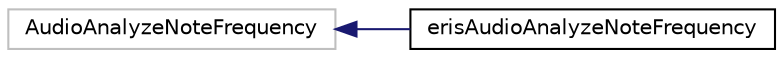digraph "Graphical Class Hierarchy"
{
 // LATEX_PDF_SIZE
  edge [fontname="Helvetica",fontsize="10",labelfontname="Helvetica",labelfontsize="10"];
  node [fontname="Helvetica",fontsize="10",shape=record];
  rankdir="LR";
  Node303 [label="AudioAnalyzeNoteFrequency",height=0.2,width=0.4,color="grey75", fillcolor="white", style="filled",tooltip=" "];
  Node303 -> Node0 [dir="back",color="midnightblue",fontsize="10",style="solid",fontname="Helvetica"];
  Node0 [label="erisAudioAnalyzeNoteFrequency",height=0.2,width=0.4,color="black", fillcolor="white", style="filled",URL="$classeris_audio_analyze_note_frequency.html",tooltip=" "];
}
